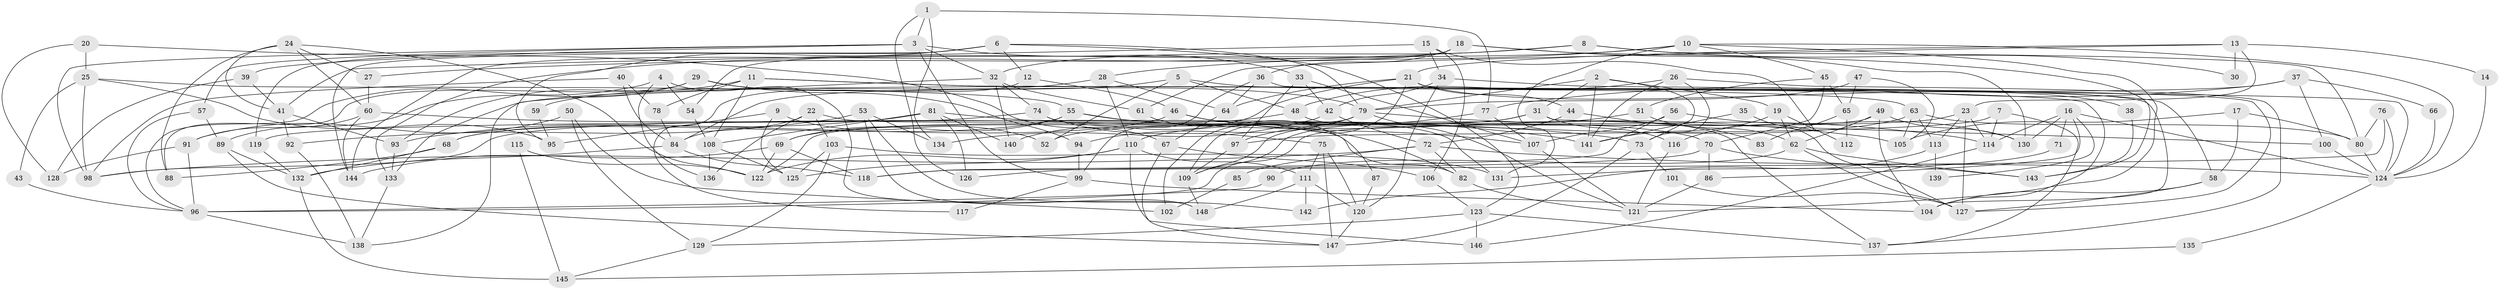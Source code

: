 // Generated by graph-tools (version 1.1) at 2025/36/03/09/25 02:36:06]
// undirected, 148 vertices, 296 edges
graph export_dot {
graph [start="1"]
  node [color=gray90,style=filled];
  1;
  2;
  3;
  4;
  5;
  6;
  7;
  8;
  9;
  10;
  11;
  12;
  13;
  14;
  15;
  16;
  17;
  18;
  19;
  20;
  21;
  22;
  23;
  24;
  25;
  26;
  27;
  28;
  29;
  30;
  31;
  32;
  33;
  34;
  35;
  36;
  37;
  38;
  39;
  40;
  41;
  42;
  43;
  44;
  45;
  46;
  47;
  48;
  49;
  50;
  51;
  52;
  53;
  54;
  55;
  56;
  57;
  58;
  59;
  60;
  61;
  62;
  63;
  64;
  65;
  66;
  67;
  68;
  69;
  70;
  71;
  72;
  73;
  74;
  75;
  76;
  77;
  78;
  79;
  80;
  81;
  82;
  83;
  84;
  85;
  86;
  87;
  88;
  89;
  90;
  91;
  92;
  93;
  94;
  95;
  96;
  97;
  98;
  99;
  100;
  101;
  102;
  103;
  104;
  105;
  106;
  107;
  108;
  109;
  110;
  111;
  112;
  113;
  114;
  115;
  116;
  117;
  118;
  119;
  120;
  121;
  122;
  123;
  124;
  125;
  126;
  127;
  128;
  129;
  130;
  131;
  132;
  133;
  134;
  135;
  136;
  137;
  138;
  139;
  140;
  141;
  142;
  143;
  144;
  145;
  146;
  147;
  148;
  1 -- 77;
  1 -- 126;
  1 -- 3;
  1 -- 134;
  2 -- 19;
  2 -- 141;
  2 -- 31;
  2 -- 73;
  2 -- 79;
  3 -- 33;
  3 -- 32;
  3 -- 39;
  3 -- 57;
  3 -- 98;
  3 -- 99;
  4 -- 148;
  4 -- 54;
  4 -- 96;
  4 -- 136;
  5 -- 63;
  5 -- 84;
  5 -- 48;
  5 -- 52;
  6 -- 79;
  6 -- 95;
  6 -- 12;
  6 -- 119;
  6 -- 123;
  6 -- 144;
  7 -- 97;
  7 -- 114;
  7 -- 137;
  8 -- 27;
  8 -- 80;
  8 -- 30;
  8 -- 32;
  9 -- 52;
  9 -- 125;
  9 -- 95;
  10 -- 124;
  10 -- 121;
  10 -- 28;
  10 -- 45;
  10 -- 131;
  10 -- 133;
  11 -- 124;
  11 -- 108;
  11 -- 78;
  11 -- 93;
  11 -- 104;
  12 -- 46;
  12 -- 117;
  13 -- 23;
  13 -- 21;
  13 -- 14;
  13 -- 30;
  13 -- 61;
  14 -- 124;
  15 -- 41;
  15 -- 34;
  15 -- 106;
  15 -- 116;
  16 -- 114;
  16 -- 124;
  16 -- 71;
  16 -- 86;
  16 -- 130;
  16 -- 139;
  17 -- 58;
  17 -- 80;
  17 -- 105;
  18 -- 144;
  18 -- 130;
  18 -- 36;
  18 -- 54;
  18 -- 143;
  19 -- 141;
  19 -- 62;
  19 -- 112;
  20 -- 67;
  20 -- 25;
  20 -- 128;
  21 -- 64;
  21 -- 140;
  21 -- 38;
  21 -- 44;
  21 -- 104;
  21 -- 109;
  22 -- 84;
  22 -- 82;
  22 -- 103;
  22 -- 136;
  23 -- 127;
  23 -- 114;
  23 -- 98;
  23 -- 113;
  24 -- 41;
  24 -- 60;
  24 -- 27;
  24 -- 88;
  24 -- 122;
  25 -- 98;
  25 -- 55;
  25 -- 43;
  25 -- 95;
  26 -- 137;
  26 -- 48;
  26 -- 73;
  26 -- 141;
  27 -- 60;
  28 -- 110;
  28 -- 59;
  28 -- 64;
  29 -- 94;
  29 -- 89;
  29 -- 79;
  29 -- 88;
  31 -- 116;
  31 -- 52;
  31 -- 100;
  31 -- 109;
  32 -- 61;
  32 -- 74;
  32 -- 138;
  32 -- 140;
  33 -- 97;
  33 -- 42;
  33 -- 107;
  34 -- 58;
  34 -- 120;
  34 -- 42;
  35 -- 141;
  35 -- 127;
  36 -- 99;
  36 -- 64;
  36 -- 127;
  37 -- 100;
  37 -- 133;
  37 -- 66;
  37 -- 77;
  38 -- 143;
  39 -- 128;
  39 -- 41;
  40 -- 98;
  40 -- 84;
  40 -- 78;
  41 -- 93;
  41 -- 92;
  42 -- 134;
  42 -- 72;
  43 -- 96;
  44 -- 72;
  44 -- 83;
  45 -- 51;
  45 -- 65;
  45 -- 70;
  46 -- 107;
  46 -- 70;
  46 -- 68;
  47 -- 79;
  47 -- 105;
  47 -- 65;
  48 -- 69;
  48 -- 137;
  49 -- 96;
  49 -- 104;
  49 -- 62;
  49 -- 130;
  50 -- 129;
  50 -- 91;
  50 -- 102;
  51 -- 109;
  51 -- 62;
  53 -- 148;
  53 -- 92;
  53 -- 134;
  53 -- 142;
  54 -- 108;
  55 -- 82;
  55 -- 68;
  55 -- 69;
  55 -- 105;
  56 -- 118;
  56 -- 130;
  56 -- 107;
  57 -- 89;
  57 -- 96;
  58 -- 127;
  58 -- 104;
  59 -- 95;
  60 -- 144;
  60 -- 73;
  60 -- 91;
  61 -- 87;
  62 -- 143;
  62 -- 90;
  62 -- 127;
  63 -- 105;
  63 -- 110;
  63 -- 80;
  63 -- 113;
  64 -- 67;
  65 -- 83;
  65 -- 112;
  66 -- 124;
  67 -- 106;
  67 -- 147;
  68 -- 88;
  68 -- 132;
  69 -- 122;
  69 -- 118;
  69 -- 144;
  70 -- 86;
  70 -- 126;
  70 -- 143;
  71 -- 131;
  72 -- 98;
  72 -- 82;
  72 -- 85;
  72 -- 124;
  73 -- 101;
  73 -- 147;
  74 -- 75;
  74 -- 119;
  74 -- 131;
  75 -- 147;
  75 -- 111;
  75 -- 120;
  76 -- 80;
  76 -- 118;
  76 -- 124;
  77 -- 107;
  77 -- 97;
  78 -- 84;
  79 -- 94;
  79 -- 102;
  79 -- 114;
  79 -- 121;
  79 -- 122;
  80 -- 124;
  81 -- 93;
  81 -- 108;
  81 -- 126;
  81 -- 140;
  81 -- 141;
  82 -- 121;
  84 -- 132;
  84 -- 118;
  85 -- 102;
  86 -- 121;
  87 -- 120;
  89 -- 132;
  89 -- 147;
  90 -- 96;
  91 -- 96;
  91 -- 128;
  92 -- 138;
  93 -- 133;
  94 -- 99;
  96 -- 138;
  97 -- 109;
  99 -- 104;
  99 -- 117;
  100 -- 124;
  101 -- 127;
  103 -- 131;
  103 -- 125;
  103 -- 129;
  106 -- 123;
  107 -- 121;
  108 -- 125;
  108 -- 136;
  109 -- 148;
  110 -- 111;
  110 -- 122;
  110 -- 125;
  110 -- 146;
  111 -- 120;
  111 -- 142;
  111 -- 148;
  113 -- 139;
  113 -- 142;
  114 -- 146;
  115 -- 122;
  115 -- 145;
  116 -- 121;
  119 -- 132;
  120 -- 147;
  123 -- 137;
  123 -- 129;
  123 -- 146;
  124 -- 135;
  129 -- 145;
  132 -- 145;
  133 -- 138;
  135 -- 145;
}
